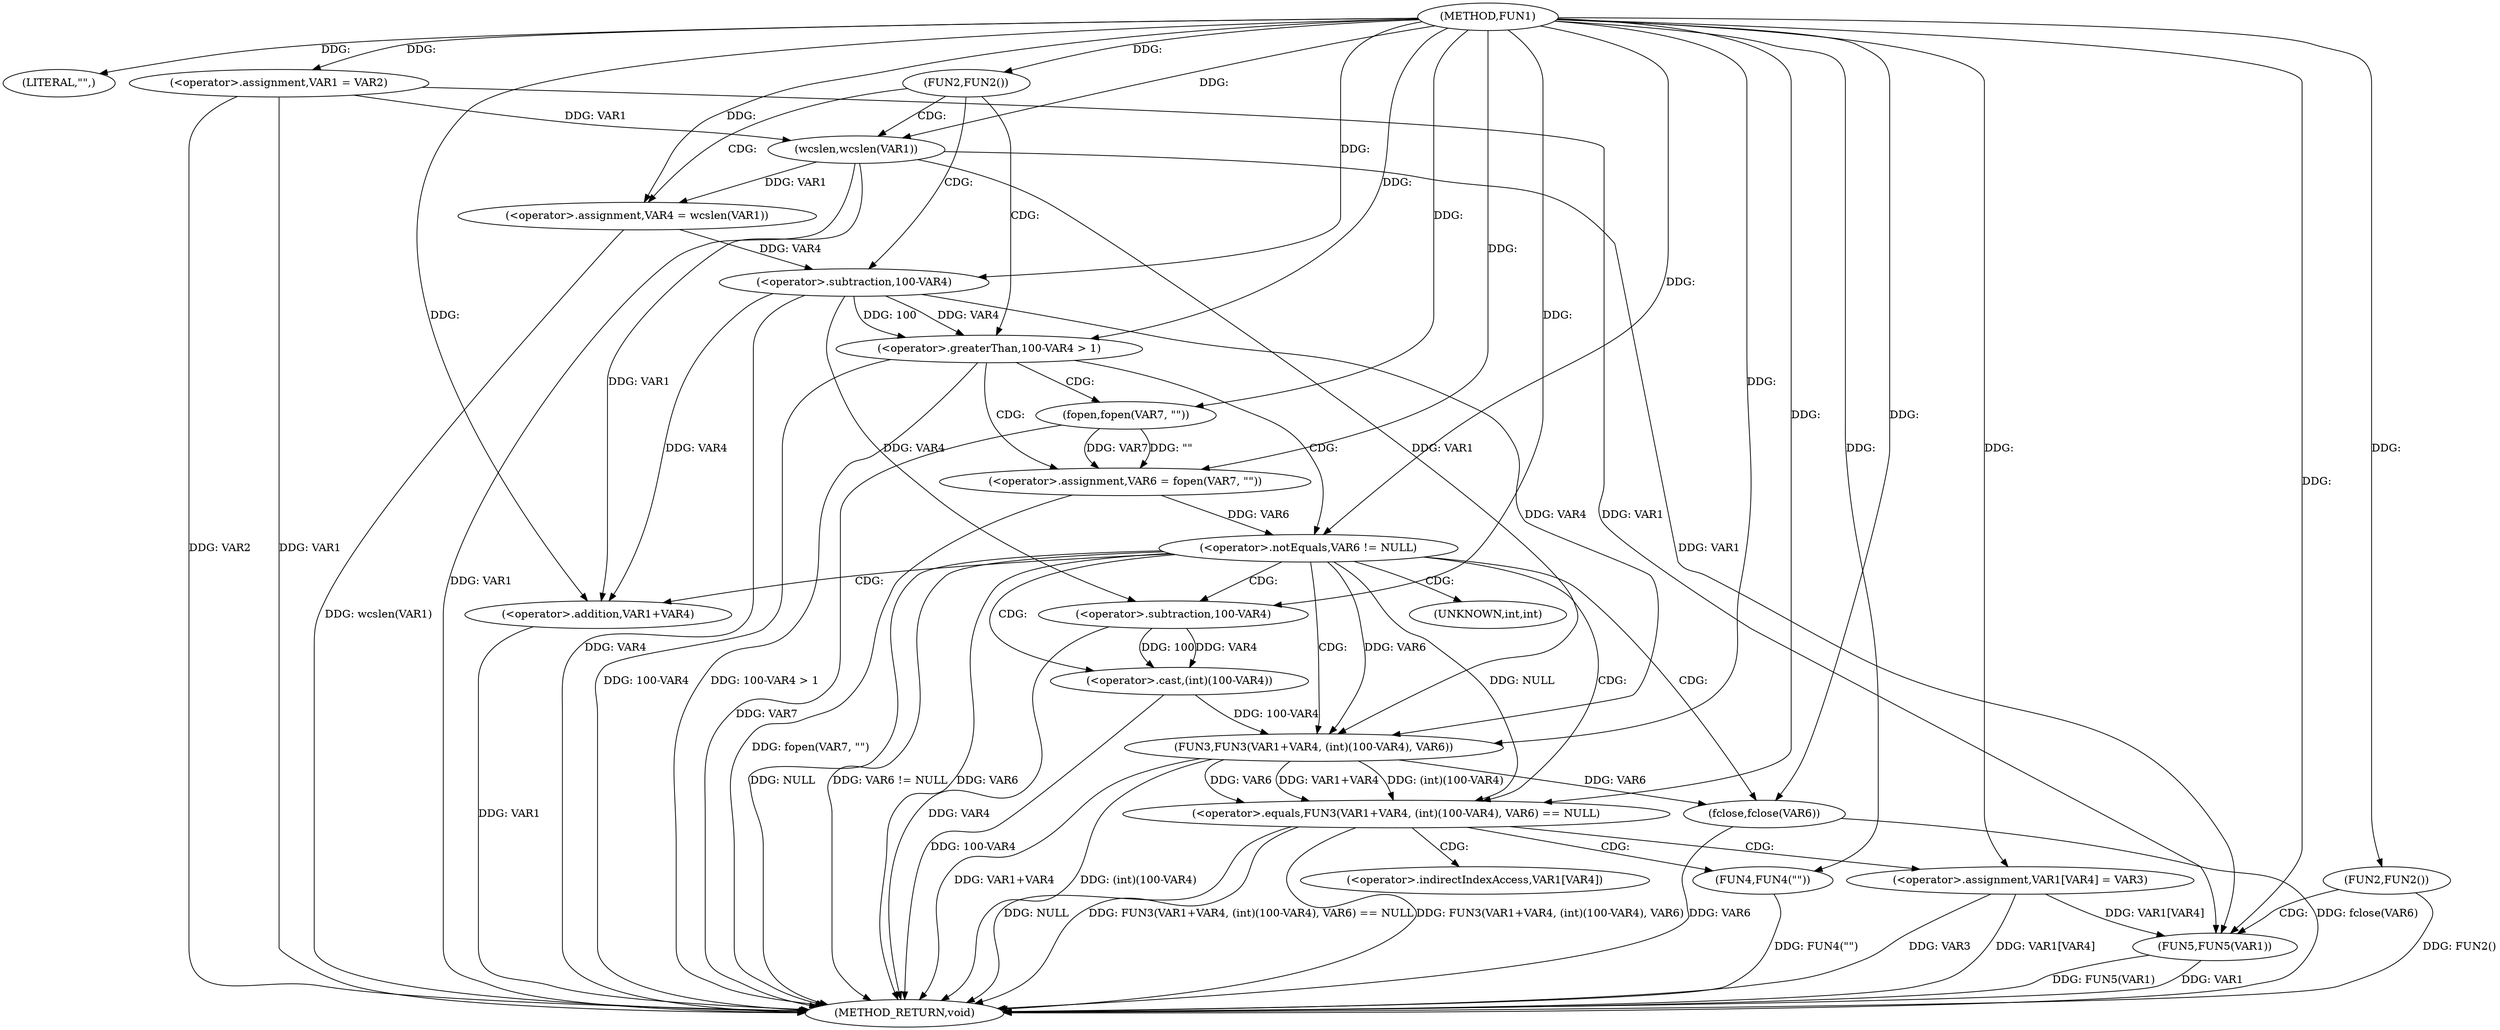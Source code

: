 digraph FUN1 {  
"1000100" [label = "(METHOD,FUN1)" ]
"1000162" [label = "(METHOD_RETURN,void)" ]
"1000103" [label = "(LITERAL,\"\",)" ]
"1000104" [label = "(<operator>.assignment,VAR1 = VAR2)" ]
"1000108" [label = "(FUN2,FUN2())" ]
"1000112" [label = "(<operator>.assignment,VAR4 = wcslen(VAR1))" ]
"1000114" [label = "(wcslen,wcslen(VAR1))" ]
"1000118" [label = "(<operator>.greaterThan,100-VAR4 > 1)" ]
"1000119" [label = "(<operator>.subtraction,100-VAR4)" ]
"1000124" [label = "(<operator>.assignment,VAR6 = fopen(VAR7, \"\"))" ]
"1000126" [label = "(fopen,fopen(VAR7, \"\"))" ]
"1000130" [label = "(<operator>.notEquals,VAR6 != NULL)" ]
"1000135" [label = "(<operator>.equals,FUN3(VAR1+VAR4, (int)(100-VAR4), VAR6) == NULL)" ]
"1000136" [label = "(FUN3,FUN3(VAR1+VAR4, (int)(100-VAR4), VAR6))" ]
"1000137" [label = "(<operator>.addition,VAR1+VAR4)" ]
"1000140" [label = "(<operator>.cast,(int)(100-VAR4))" ]
"1000142" [label = "(<operator>.subtraction,100-VAR4)" ]
"1000148" [label = "(FUN4,FUN4(\"\"))" ]
"1000150" [label = "(<operator>.assignment,VAR1[VAR4] = VAR3)" ]
"1000155" [label = "(fclose,fclose(VAR6))" ]
"1000158" [label = "(FUN2,FUN2())" ]
"1000160" [label = "(FUN5,FUN5(VAR1))" ]
"1000141" [label = "(UNKNOWN,int,int)" ]
"1000151" [label = "(<operator>.indirectIndexAccess,VAR1[VAR4])" ]
  "1000140" -> "1000162"  [ label = "DDG: 100-VAR4"] 
  "1000150" -> "1000162"  [ label = "DDG: VAR1[VAR4]"] 
  "1000104" -> "1000162"  [ label = "DDG: VAR1"] 
  "1000130" -> "1000162"  [ label = "DDG: NULL"] 
  "1000136" -> "1000162"  [ label = "DDG: (int)(100-VAR4)"] 
  "1000148" -> "1000162"  [ label = "DDG: FUN4(\"\")"] 
  "1000126" -> "1000162"  [ label = "DDG: VAR7"] 
  "1000118" -> "1000162"  [ label = "DDG: 100-VAR4 > 1"] 
  "1000150" -> "1000162"  [ label = "DDG: VAR3"] 
  "1000135" -> "1000162"  [ label = "DDG: FUN3(VAR1+VAR4, (int)(100-VAR4), VAR6) == NULL"] 
  "1000135" -> "1000162"  [ label = "DDG: FUN3(VAR1+VAR4, (int)(100-VAR4), VAR6)"] 
  "1000118" -> "1000162"  [ label = "DDG: 100-VAR4"] 
  "1000135" -> "1000162"  [ label = "DDG: NULL"] 
  "1000160" -> "1000162"  [ label = "DDG: VAR1"] 
  "1000130" -> "1000162"  [ label = "DDG: VAR6 != NULL"] 
  "1000124" -> "1000162"  [ label = "DDG: fopen(VAR7, \"\")"] 
  "1000112" -> "1000162"  [ label = "DDG: wcslen(VAR1)"] 
  "1000160" -> "1000162"  [ label = "DDG: FUN5(VAR1)"] 
  "1000155" -> "1000162"  [ label = "DDG: fclose(VAR6)"] 
  "1000158" -> "1000162"  [ label = "DDG: FUN2()"] 
  "1000142" -> "1000162"  [ label = "DDG: VAR4"] 
  "1000114" -> "1000162"  [ label = "DDG: VAR1"] 
  "1000119" -> "1000162"  [ label = "DDG: VAR4"] 
  "1000155" -> "1000162"  [ label = "DDG: VAR6"] 
  "1000137" -> "1000162"  [ label = "DDG: VAR1"] 
  "1000136" -> "1000162"  [ label = "DDG: VAR1+VAR4"] 
  "1000104" -> "1000162"  [ label = "DDG: VAR2"] 
  "1000130" -> "1000162"  [ label = "DDG: VAR6"] 
  "1000100" -> "1000103"  [ label = "DDG: "] 
  "1000100" -> "1000104"  [ label = "DDG: "] 
  "1000100" -> "1000108"  [ label = "DDG: "] 
  "1000114" -> "1000112"  [ label = "DDG: VAR1"] 
  "1000100" -> "1000112"  [ label = "DDG: "] 
  "1000104" -> "1000114"  [ label = "DDG: VAR1"] 
  "1000100" -> "1000114"  [ label = "DDG: "] 
  "1000119" -> "1000118"  [ label = "DDG: 100"] 
  "1000119" -> "1000118"  [ label = "DDG: VAR4"] 
  "1000100" -> "1000119"  [ label = "DDG: "] 
  "1000112" -> "1000119"  [ label = "DDG: VAR4"] 
  "1000100" -> "1000118"  [ label = "DDG: "] 
  "1000126" -> "1000124"  [ label = "DDG: VAR7"] 
  "1000126" -> "1000124"  [ label = "DDG: \"\""] 
  "1000100" -> "1000124"  [ label = "DDG: "] 
  "1000100" -> "1000126"  [ label = "DDG: "] 
  "1000124" -> "1000130"  [ label = "DDG: VAR6"] 
  "1000100" -> "1000130"  [ label = "DDG: "] 
  "1000136" -> "1000135"  [ label = "DDG: VAR1+VAR4"] 
  "1000136" -> "1000135"  [ label = "DDG: (int)(100-VAR4)"] 
  "1000136" -> "1000135"  [ label = "DDG: VAR6"] 
  "1000114" -> "1000136"  [ label = "DDG: VAR1"] 
  "1000100" -> "1000136"  [ label = "DDG: "] 
  "1000119" -> "1000136"  [ label = "DDG: VAR4"] 
  "1000114" -> "1000137"  [ label = "DDG: VAR1"] 
  "1000100" -> "1000137"  [ label = "DDG: "] 
  "1000119" -> "1000137"  [ label = "DDG: VAR4"] 
  "1000140" -> "1000136"  [ label = "DDG: 100-VAR4"] 
  "1000142" -> "1000140"  [ label = "DDG: 100"] 
  "1000142" -> "1000140"  [ label = "DDG: VAR4"] 
  "1000100" -> "1000142"  [ label = "DDG: "] 
  "1000119" -> "1000142"  [ label = "DDG: VAR4"] 
  "1000130" -> "1000136"  [ label = "DDG: VAR6"] 
  "1000130" -> "1000135"  [ label = "DDG: NULL"] 
  "1000100" -> "1000135"  [ label = "DDG: "] 
  "1000100" -> "1000148"  [ label = "DDG: "] 
  "1000100" -> "1000150"  [ label = "DDG: "] 
  "1000136" -> "1000155"  [ label = "DDG: VAR6"] 
  "1000100" -> "1000155"  [ label = "DDG: "] 
  "1000100" -> "1000158"  [ label = "DDG: "] 
  "1000150" -> "1000160"  [ label = "DDG: VAR1[VAR4]"] 
  "1000104" -> "1000160"  [ label = "DDG: VAR1"] 
  "1000114" -> "1000160"  [ label = "DDG: VAR1"] 
  "1000100" -> "1000160"  [ label = "DDG: "] 
  "1000108" -> "1000112"  [ label = "CDG: "] 
  "1000108" -> "1000119"  [ label = "CDG: "] 
  "1000108" -> "1000114"  [ label = "CDG: "] 
  "1000108" -> "1000118"  [ label = "CDG: "] 
  "1000118" -> "1000126"  [ label = "CDG: "] 
  "1000118" -> "1000124"  [ label = "CDG: "] 
  "1000118" -> "1000130"  [ label = "CDG: "] 
  "1000130" -> "1000142"  [ label = "CDG: "] 
  "1000130" -> "1000155"  [ label = "CDG: "] 
  "1000130" -> "1000137"  [ label = "CDG: "] 
  "1000130" -> "1000141"  [ label = "CDG: "] 
  "1000130" -> "1000135"  [ label = "CDG: "] 
  "1000130" -> "1000136"  [ label = "CDG: "] 
  "1000130" -> "1000140"  [ label = "CDG: "] 
  "1000135" -> "1000151"  [ label = "CDG: "] 
  "1000135" -> "1000150"  [ label = "CDG: "] 
  "1000135" -> "1000148"  [ label = "CDG: "] 
  "1000158" -> "1000160"  [ label = "CDG: "] 
}
